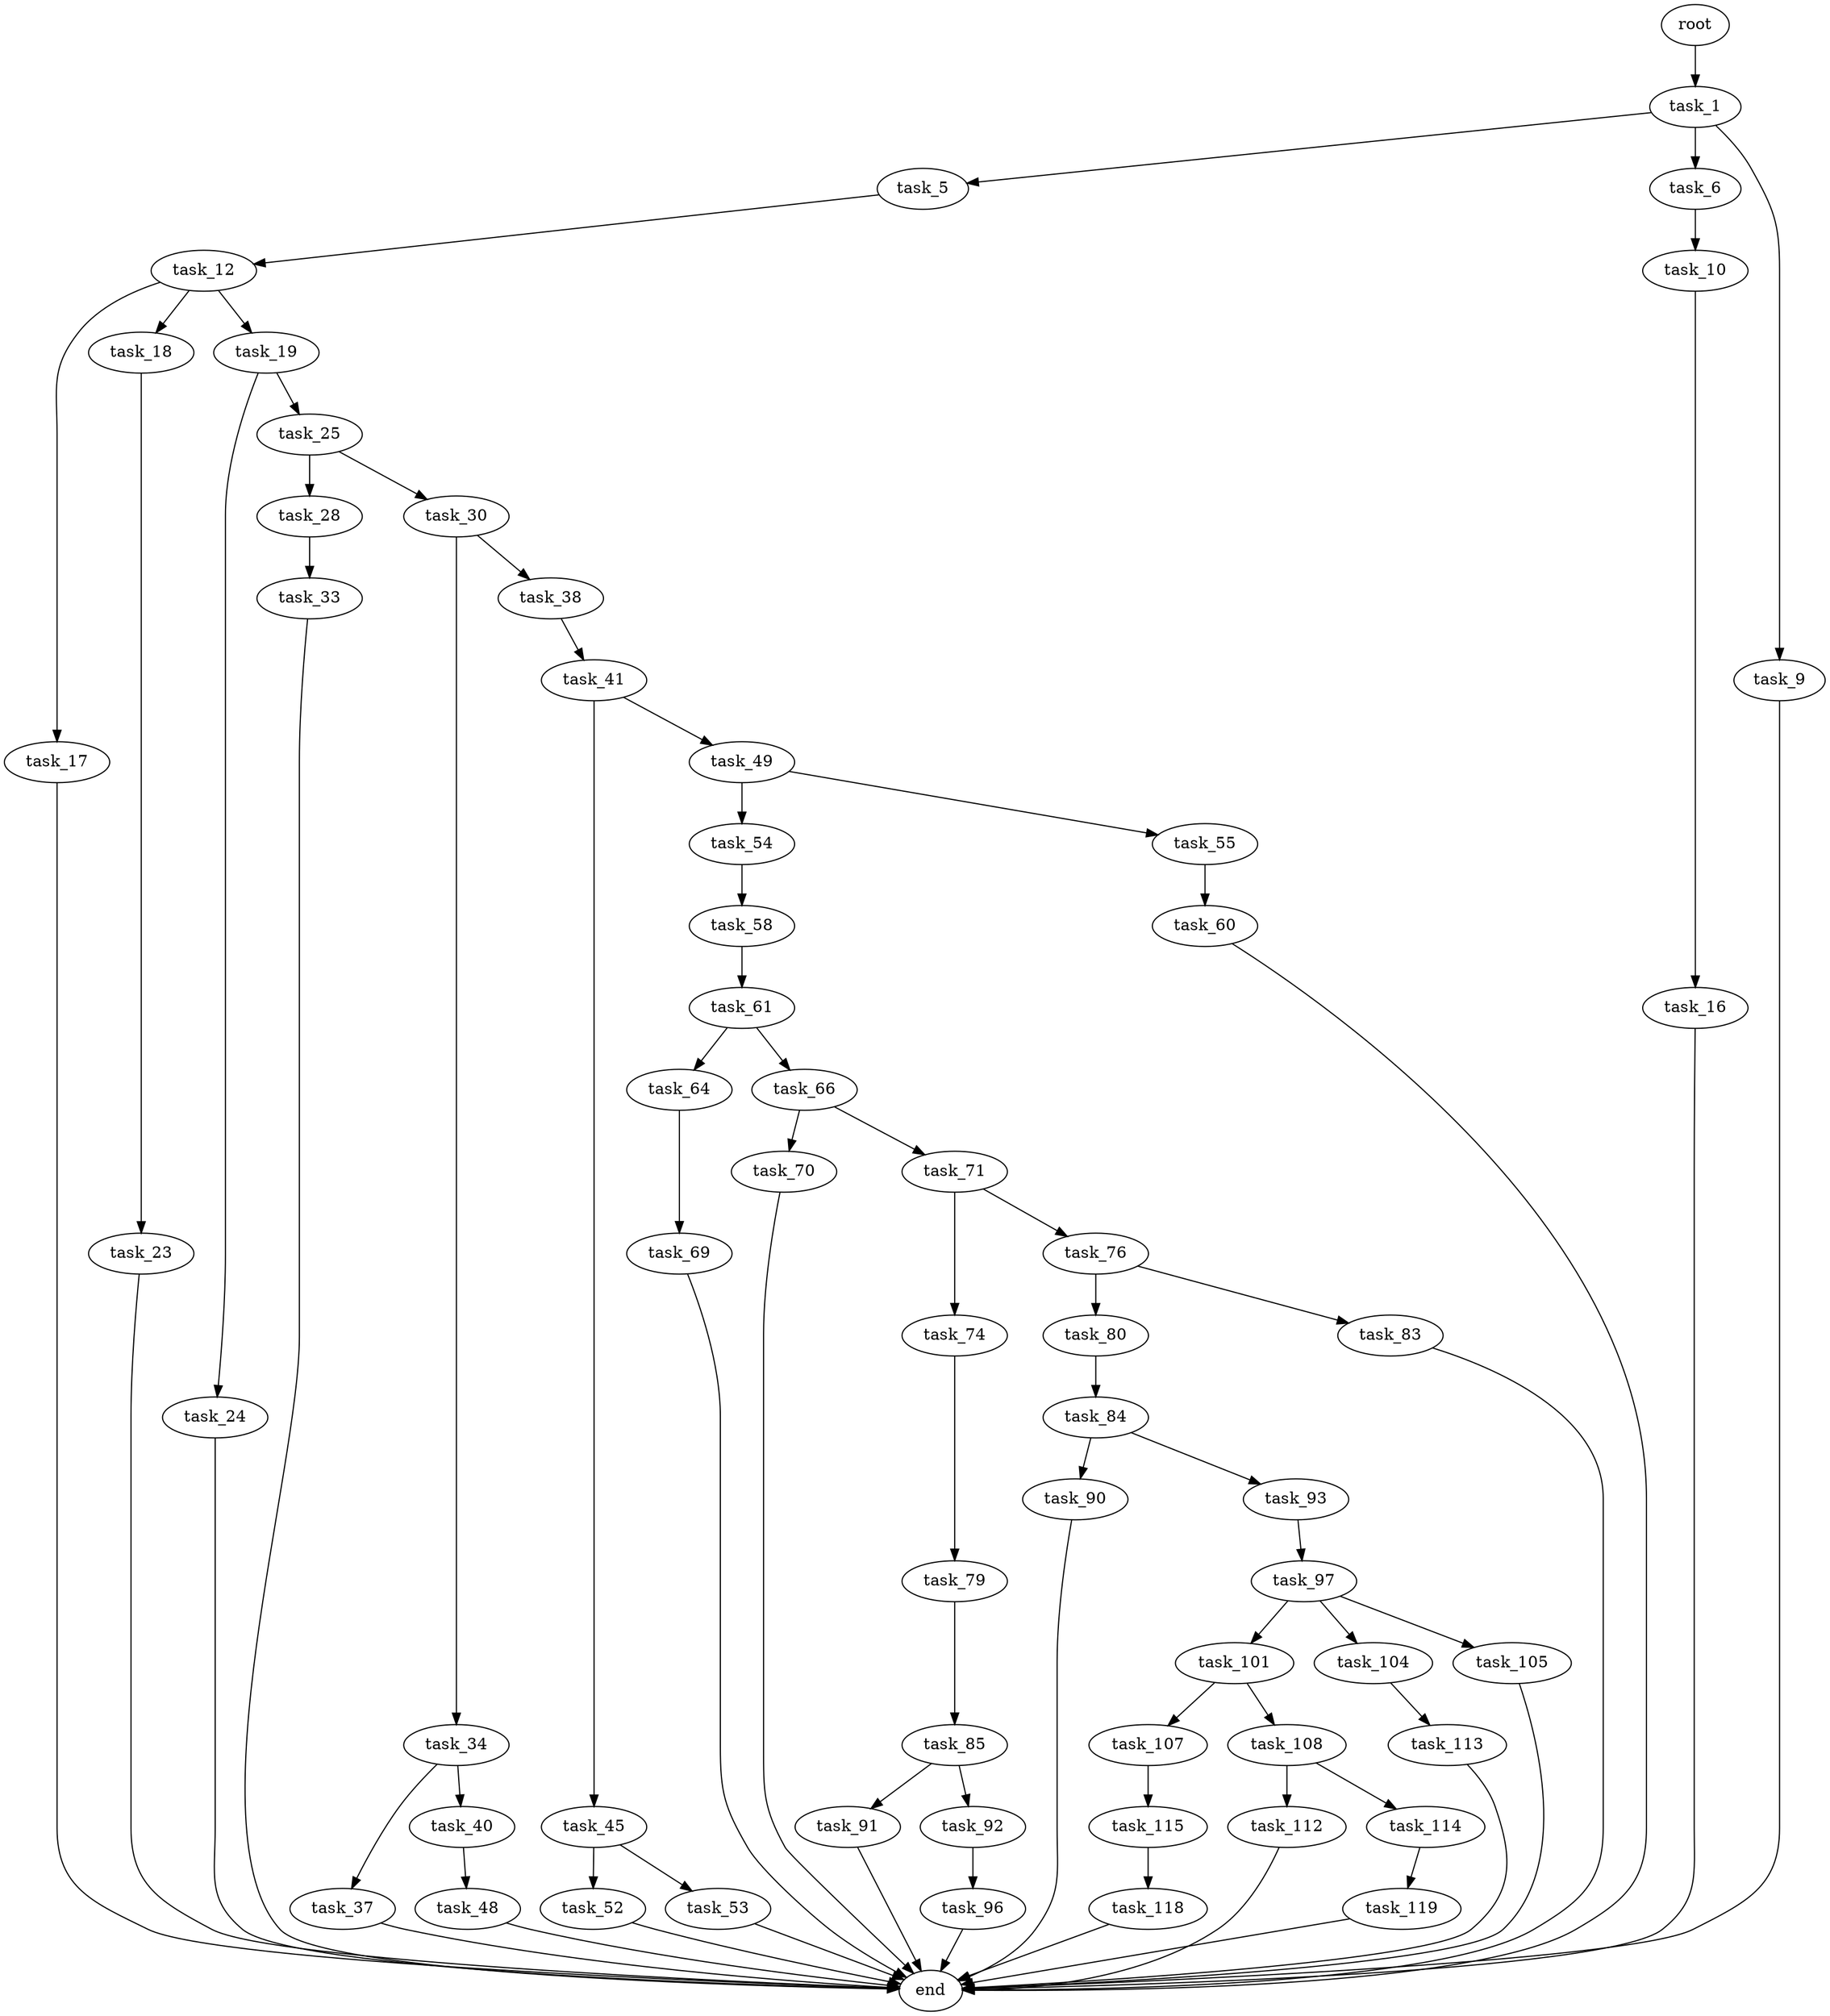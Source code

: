 digraph G {
  root [size="0.000000"];
  task_1 [size="41494224784.000000"];
  task_5 [size="3257928978.000000"];
  task_6 [size="937906192.000000"];
  task_9 [size="697676350384.000000"];
  task_12 [size="6570557711.000000"];
  task_10 [size="11360083536.000000"];
  end [size="0.000000"];
  task_16 [size="58952773608.000000"];
  task_17 [size="352223504.000000"];
  task_18 [size="1073741824000.000000"];
  task_19 [size="14932525941.000000"];
  task_23 [size="13084733152.000000"];
  task_24 [size="1073741824000.000000"];
  task_25 [size="123133755804.000000"];
  task_28 [size="68719476736.000000"];
  task_30 [size="549755813888.000000"];
  task_33 [size="782757789696.000000"];
  task_34 [size="651114657.000000"];
  task_38 [size="4932111580.000000"];
  task_37 [size="8589934592.000000"];
  task_40 [size="134217728000.000000"];
  task_41 [size="782757789696.000000"];
  task_48 [size="298043256540.000000"];
  task_45 [size="8318527925.000000"];
  task_49 [size="368293445632.000000"];
  task_52 [size="5498002710.000000"];
  task_53 [size="68719476736.000000"];
  task_54 [size="2731922804.000000"];
  task_55 [size="8131793447.000000"];
  task_58 [size="657563279568.000000"];
  task_60 [size="900997482844.000000"];
  task_61 [size="51357541224.000000"];
  task_64 [size="782757789696.000000"];
  task_66 [size="76894913151.000000"];
  task_69 [size="1073741824000.000000"];
  task_70 [size="68719476736.000000"];
  task_71 [size="1192946766120.000000"];
  task_74 [size="35006778389.000000"];
  task_76 [size="947239017883.000000"];
  task_79 [size="1405976446.000000"];
  task_80 [size="1073741824000.000000"];
  task_83 [size="7901312744.000000"];
  task_85 [size="33642779580.000000"];
  task_84 [size="68719476736.000000"];
  task_90 [size="231928233984.000000"];
  task_93 [size="282353970687.000000"];
  task_91 [size="647163990928.000000"];
  task_92 [size="60644177217.000000"];
  task_96 [size="243685836167.000000"];
  task_97 [size="68719476736.000000"];
  task_101 [size="549755813888.000000"];
  task_104 [size="528056988.000000"];
  task_105 [size="7968773439.000000"];
  task_107 [size="158614797456.000000"];
  task_108 [size="7103354022.000000"];
  task_113 [size="28991029248.000000"];
  task_115 [size="134217728000.000000"];
  task_112 [size="1340236798161.000000"];
  task_114 [size="134217728000.000000"];
  task_119 [size="1073741824000.000000"];
  task_118 [size="27830994454.000000"];

  root -> task_1 [size="1.000000"];
  task_1 -> task_5 [size="838860800.000000"];
  task_1 -> task_6 [size="838860800.000000"];
  task_1 -> task_9 [size="838860800.000000"];
  task_5 -> task_12 [size="75497472.000000"];
  task_6 -> task_10 [size="33554432.000000"];
  task_9 -> end [size="1.000000"];
  task_12 -> task_17 [size="33554432.000000"];
  task_12 -> task_18 [size="33554432.000000"];
  task_12 -> task_19 [size="33554432.000000"];
  task_10 -> task_16 [size="411041792.000000"];
  task_16 -> end [size="1.000000"];
  task_17 -> end [size="1.000000"];
  task_18 -> task_23 [size="838860800.000000"];
  task_19 -> task_24 [size="301989888.000000"];
  task_19 -> task_25 [size="301989888.000000"];
  task_23 -> end [size="1.000000"];
  task_24 -> end [size="1.000000"];
  task_25 -> task_28 [size="134217728.000000"];
  task_25 -> task_30 [size="134217728.000000"];
  task_28 -> task_33 [size="134217728.000000"];
  task_30 -> task_34 [size="536870912.000000"];
  task_30 -> task_38 [size="536870912.000000"];
  task_33 -> end [size="1.000000"];
  task_34 -> task_37 [size="33554432.000000"];
  task_34 -> task_40 [size="33554432.000000"];
  task_38 -> task_41 [size="536870912.000000"];
  task_37 -> end [size="1.000000"];
  task_40 -> task_48 [size="209715200.000000"];
  task_41 -> task_45 [size="679477248.000000"];
  task_41 -> task_49 [size="679477248.000000"];
  task_48 -> end [size="1.000000"];
  task_45 -> task_52 [size="838860800.000000"];
  task_45 -> task_53 [size="838860800.000000"];
  task_49 -> task_54 [size="411041792.000000"];
  task_49 -> task_55 [size="411041792.000000"];
  task_52 -> end [size="1.000000"];
  task_53 -> end [size="1.000000"];
  task_54 -> task_58 [size="301989888.000000"];
  task_55 -> task_60 [size="679477248.000000"];
  task_58 -> task_61 [size="536870912.000000"];
  task_60 -> end [size="1.000000"];
  task_61 -> task_64 [size="134217728.000000"];
  task_61 -> task_66 [size="134217728.000000"];
  task_64 -> task_69 [size="679477248.000000"];
  task_66 -> task_70 [size="75497472.000000"];
  task_66 -> task_71 [size="75497472.000000"];
  task_69 -> end [size="1.000000"];
  task_70 -> end [size="1.000000"];
  task_71 -> task_74 [size="838860800.000000"];
  task_71 -> task_76 [size="838860800.000000"];
  task_74 -> task_79 [size="33554432.000000"];
  task_76 -> task_80 [size="838860800.000000"];
  task_76 -> task_83 [size="838860800.000000"];
  task_79 -> task_85 [size="33554432.000000"];
  task_80 -> task_84 [size="838860800.000000"];
  task_83 -> end [size="1.000000"];
  task_85 -> task_91 [size="33554432.000000"];
  task_85 -> task_92 [size="33554432.000000"];
  task_84 -> task_90 [size="134217728.000000"];
  task_84 -> task_93 [size="134217728.000000"];
  task_90 -> end [size="1.000000"];
  task_93 -> task_97 [size="301989888.000000"];
  task_91 -> end [size="1.000000"];
  task_92 -> task_96 [size="75497472.000000"];
  task_96 -> end [size="1.000000"];
  task_97 -> task_101 [size="134217728.000000"];
  task_97 -> task_104 [size="134217728.000000"];
  task_97 -> task_105 [size="134217728.000000"];
  task_101 -> task_107 [size="536870912.000000"];
  task_101 -> task_108 [size="536870912.000000"];
  task_104 -> task_113 [size="33554432.000000"];
  task_105 -> end [size="1.000000"];
  task_107 -> task_115 [size="134217728.000000"];
  task_108 -> task_112 [size="838860800.000000"];
  task_108 -> task_114 [size="838860800.000000"];
  task_113 -> end [size="1.000000"];
  task_115 -> task_118 [size="209715200.000000"];
  task_112 -> end [size="1.000000"];
  task_114 -> task_119 [size="209715200.000000"];
  task_119 -> end [size="1.000000"];
  task_118 -> end [size="1.000000"];
}
